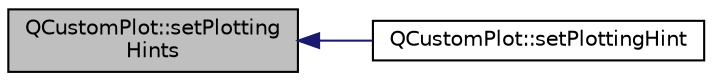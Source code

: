 digraph "QCustomPlot::setPlottingHints"
{
  edge [fontname="Helvetica",fontsize="10",labelfontname="Helvetica",labelfontsize="10"];
  node [fontname="Helvetica",fontsize="10",shape=record];
  rankdir="LR";
  Node952 [label="QCustomPlot::setPlotting\lHints",height=0.2,width=0.4,color="black", fillcolor="grey75", style="filled", fontcolor="black"];
  Node952 -> Node953 [dir="back",color="midnightblue",fontsize="10",style="solid",fontname="Helvetica"];
  Node953 [label="QCustomPlot::setPlottingHint",height=0.2,width=0.4,color="black", fillcolor="white", style="filled",URL="$dd/d9b/class_q_custom_plot.html#a3b7c97bb6c16464e9e15190c07abe9a9"];
}

